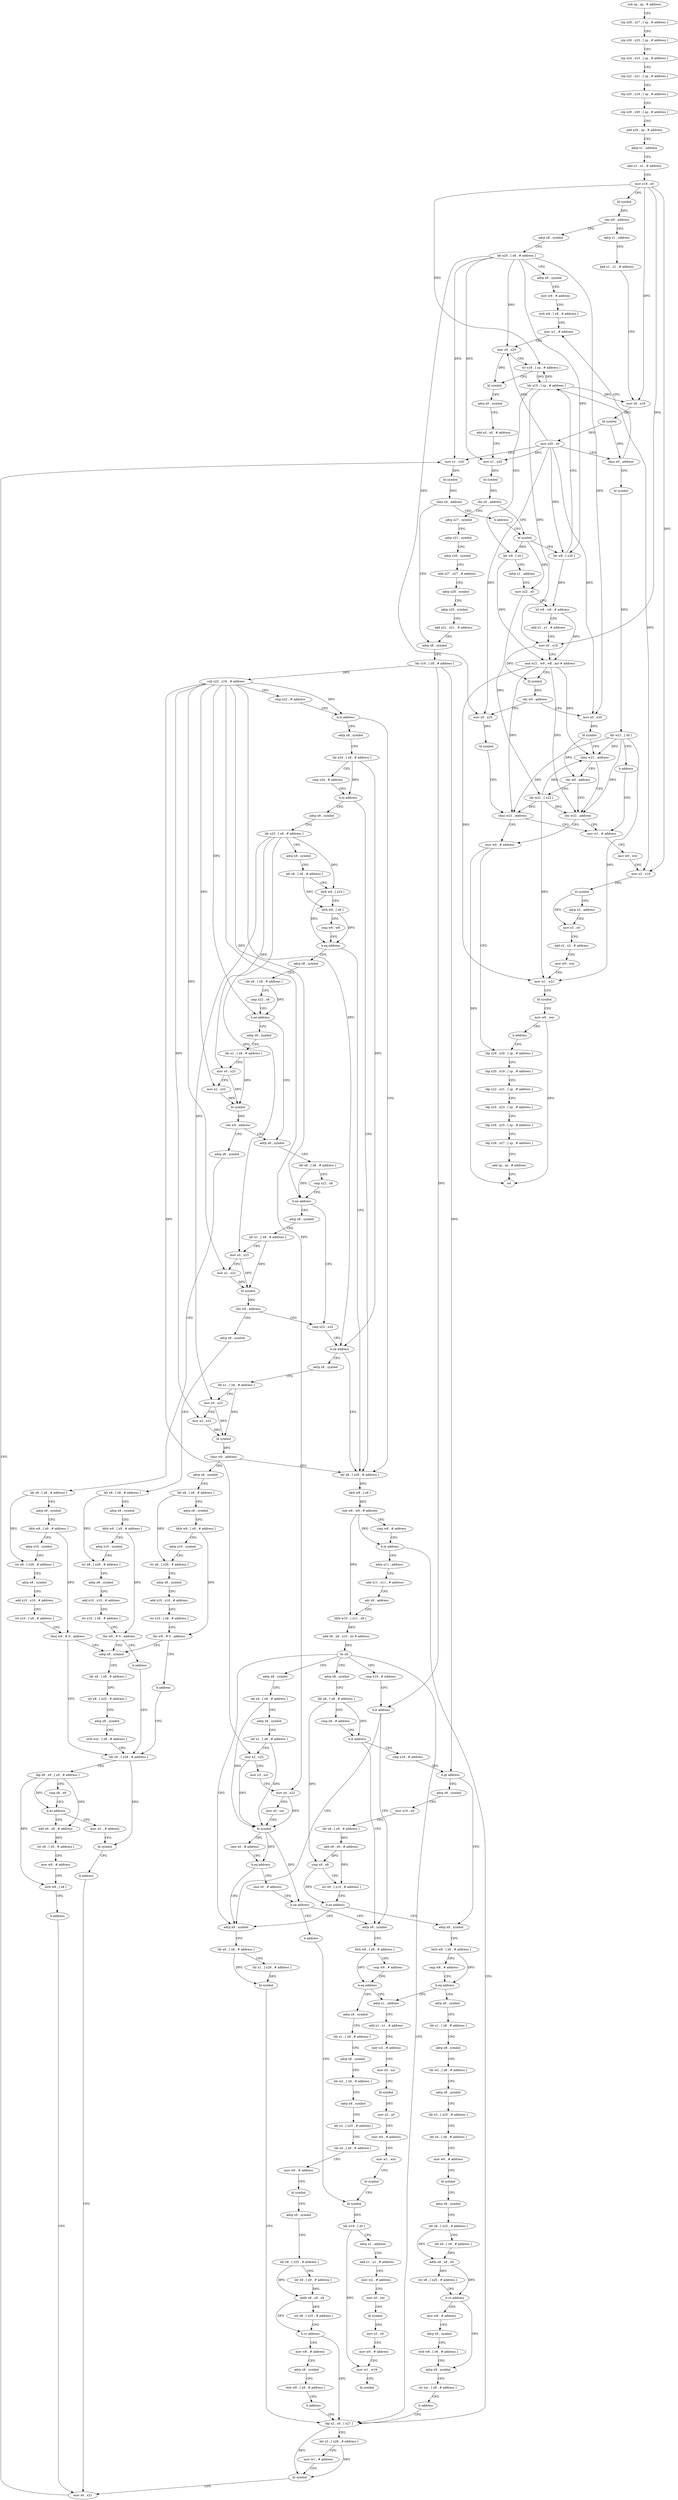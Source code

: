 digraph "func" {
"4203580" [label = "sub sp , sp , # address" ]
"4203584" [label = "stp x28 , x27 , [ sp , # address ]" ]
"4203588" [label = "stp x26 , x25 , [ sp , # address ]" ]
"4203592" [label = "stp x24 , x23 , [ sp , # address ]" ]
"4203596" [label = "stp x22 , x21 , [ sp , # address ]" ]
"4203600" [label = "stp x20 , x19 , [ sp , # address ]" ]
"4203604" [label = "stp x29 , x30 , [ sp , # address ]" ]
"4203608" [label = "add x29 , sp , # address" ]
"4203612" [label = "adrp x1 , address" ]
"4203616" [label = "add x1 , x1 , # address" ]
"4203620" [label = "mov x19 , x0" ]
"4203624" [label = "bl symbol" ]
"4203628" [label = "cbz w0 , address" ]
"4203668" [label = "adrp x8 , symbol" ]
"4203632" [label = "adrp x1 , address" ]
"4203672" [label = "ldr x20 , [ x8 , # address ]" ]
"4203676" [label = "adrp x8 , symbol" ]
"4203680" [label = "mov w9 , # address" ]
"4203684" [label = "strb w9 , [ x8 , # address ]" ]
"4203688" [label = "mov w1 , # address" ]
"4203636" [label = "add x1 , x1 , # address" ]
"4203640" [label = "mov x0 , x19" ]
"4203644" [label = "bl symbol" ]
"4203648" [label = "mov x20 , x0" ]
"4203652" [label = "cbnz x0 , address" ]
"4203656" [label = "bl symbol" ]
"4204532" [label = "bl symbol" ]
"4204536" [label = "ldr w8 , [ x20 ]" ]
"4204540" [label = "ldr x19 , [ sp , # address ]" ]
"4204544" [label = "ldr w9 , [ x0 ]" ]
"4204548" [label = "adrp x1 , address" ]
"4204552" [label = "mov x22 , x0" ]
"4204556" [label = "lsl w8 , w8 , # address" ]
"4204560" [label = "add x1 , x1 , # address" ]
"4204564" [label = "mov x0 , x19" ]
"4204568" [label = "and w21 , w9 , w8 , asr # address" ]
"4204572" [label = "bl symbol" ]
"4204576" [label = "cbz w0 , address" ]
"4204652" [label = "mov x0 , x20" ]
"4204580" [label = "mov x0 , x20" ]
"4203724" [label = "adrp x27 , symbol" ]
"4203728" [label = "adrp x21 , symbol" ]
"4203732" [label = "adrp x26 , symbol" ]
"4203736" [label = "add x27 , x27 , # address" ]
"4203740" [label = "adrp x28 , symbol" ]
"4203744" [label = "adrp x25 , symbol" ]
"4203748" [label = "add x21 , x21 , # address" ]
"4203752" [label = "adrp x8 , symbol" ]
"4203692" [label = "mov x0 , x20" ]
"4203696" [label = "str x19 , [ sp , # address ]" ]
"4203700" [label = "bl symbol" ]
"4203704" [label = "adrp x0 , symbol" ]
"4203708" [label = "add x0 , x0 , # address" ]
"4203712" [label = "mov x1 , x20" ]
"4203716" [label = "bl symbol" ]
"4203720" [label = "cbz x0 , address" ]
"4203660" [label = "ldr w21 , [ x0 ]" ]
"4203664" [label = "b address" ]
"4204604" [label = "mov w1 , # address" ]
"4204656" [label = "bl symbol" ]
"4204660" [label = "cbnz w21 , address" ]
"4204664" [label = "mov w0 , # address" ]
"4204584" [label = "bl symbol" ]
"4204588" [label = "cbnz w21 , address" ]
"4204600" [label = "cbz w21 , address" ]
"4204592" [label = "cbz w0 , address" ]
"4203820" [label = "ldr x8 , [ x26 , # address ]" ]
"4203824" [label = "ldrb w8 , [ x8 ]" ]
"4203828" [label = "sub w8 , w8 , # address" ]
"4203832" [label = "cmp w8 , # address" ]
"4203836" [label = "b.hi address" ]
"4204344" [label = "ldp x2 , x0 , [ x27 ]" ]
"4203840" [label = "adrp x11 , address" ]
"4203772" [label = "adrp x8 , symbol" ]
"4203776" [label = "ldr x24 , [ x8 , # address ]" ]
"4203780" [label = "cmp x24 , # address" ]
"4203784" [label = "b.lo address" ]
"4203788" [label = "adrp x8 , symbol" ]
"4204608" [label = "mov w0 , wzr" ]
"4204612" [label = "mov x2 , x19" ]
"4204616" [label = "bl symbol" ]
"4204620" [label = "adrp x2 , address" ]
"4204624" [label = "mov x3 , x0" ]
"4204628" [label = "add x2 , x2 , # address" ]
"4204632" [label = "mov w0 , wzr" ]
"4204636" [label = "mov w1 , w21" ]
"4204640" [label = "bl symbol" ]
"4204644" [label = "mov w0 , wzr" ]
"4204648" [label = "b address" ]
"4204668" [label = "ldp x29 , x30 , [ sp , # address ]" ]
"4204596" [label = "ldr w21 , [ x22 ]" ]
"4204348" [label = "ldr x3 , [ x28 , # address ]" ]
"4204352" [label = "mov w1 , # address" ]
"4204356" [label = "bl symbol" ]
"4204360" [label = "mov x0 , x21" ]
"4203844" [label = "add x11 , x11 , # address" ]
"4203848" [label = "adr x9 , address" ]
"4203852" [label = "ldrb w10 , [ x11 , x8 ]" ]
"4203856" [label = "add x9 , x9 , x10 , lsl # address" ]
"4203860" [label = "br x9" ]
"4203864" [label = "adrp x8 , symbol" ]
"4204172" [label = "adrp x8 , symbol" ]
"4204228" [label = "cmp x19 , # address" ]
"4204328" [label = "adrp x8 , symbol" ]
"4203792" [label = "ldr x23 , [ x8 , # address ]" ]
"4203796" [label = "adrp x8 , symbol" ]
"4203800" [label = "ldr x8 , [ x8 , # address ]" ]
"4203804" [label = "ldrh w9 , [ x23 ]" ]
"4203808" [label = "ldrh w8 , [ x8 ]" ]
"4203812" [label = "cmp w9 , w8" ]
"4203816" [label = "b.eq address" ]
"4204016" [label = "adrp x8 , symbol" ]
"4204672" [label = "ldp x20 , x19 , [ sp , # address ]" ]
"4204676" [label = "ldp x22 , x21 , [ sp , # address ]" ]
"4204680" [label = "ldp x24 , x23 , [ sp , # address ]" ]
"4204684" [label = "ldp x26 , x25 , [ sp , # address ]" ]
"4204688" [label = "ldp x28 , x27 , [ sp , # address ]" ]
"4204692" [label = "add sp , sp , # address" ]
"4204696" [label = "ret" ]
"4203756" [label = "ldr x19 , [ x8 , # address ]" ]
"4203760" [label = "sub x22 , x19 , # address" ]
"4203764" [label = "cmp x22 , # address" ]
"4203768" [label = "b.lo address" ]
"4204376" [label = "b address" ]
"4203868" [label = "ldr x8 , [ x8 , # address ]" ]
"4203872" [label = "cmp x8 , # address" ]
"4203876" [label = "b.lt address" ]
"4204236" [label = "adrp x8 , symbol" ]
"4203880" [label = "cmp x19 , # address" ]
"4204176" [label = "ldr x0 , [ x8 , # address ]" ]
"4204180" [label = "adrp x8 , symbol" ]
"4204184" [label = "ldr x1 , [ x8 , # address ]" ]
"4204188" [label = "mov x2 , x22" ]
"4204192" [label = "mov x3 , xzr" ]
"4204196" [label = "mov x4 , x22" ]
"4204200" [label = "mov x5 , xzr" ]
"4204204" [label = "bl symbol" ]
"4204208" [label = "cmn x0 , # address" ]
"4204212" [label = "b.eq address" ]
"4204216" [label = "cmn x0 , # address" ]
"4204232" [label = "b.lt address" ]
"4204332" [label = "ldr x0 , [ x8 , # address ]" ]
"4204336" [label = "ldr x1 , [ x28 , # address ]" ]
"4204340" [label = "bl symbol" ]
"4204020" [label = "ldr x8 , [ x8 , # address ]" ]
"4204024" [label = "cmp x22 , x8" ]
"4204028" [label = "b.ne address" ]
"4204056" [label = "adrp x8 , symbol" ]
"4204032" [label = "adrp x8 , symbol" ]
"4204240" [label = "ldrb w8 , [ x8 , # address ]" ]
"4204244" [label = "cmp w8 , # address" ]
"4204248" [label = "b.eq address" ]
"4204700" [label = "adrp x1 , address" ]
"4204252" [label = "adrp x8 , symbol" ]
"4203884" [label = "b.gt address" ]
"4203916" [label = "adrp x8 , symbol" ]
"4203888" [label = "adrp x9 , symbol" ]
"4204220" [label = "b.ne address" ]
"4204224" [label = "b address" ]
"4204060" [label = "ldr x8 , [ x8 , # address ]" ]
"4204064" [label = "cmp x22 , x8" ]
"4204068" [label = "b.ne address" ]
"4204096" [label = "cmp x22 , x24" ]
"4204072" [label = "adrp x8 , symbol" ]
"4204036" [label = "ldr x1 , [ x8 , # address ]" ]
"4204040" [label = "mov x0 , x23" ]
"4204044" [label = "mov x2 , x22" ]
"4204048" [label = "bl symbol" ]
"4204052" [label = "cbz w0 , address" ]
"4204380" [label = "adrp x8 , symbol" ]
"4204704" [label = "add x1 , x1 , # address" ]
"4204708" [label = "mov w2 , # address" ]
"4204712" [label = "mov x0 , xzr" ]
"4204716" [label = "bl symbol" ]
"4204720" [label = "mov x2 , x0" ]
"4204724" [label = "mov w0 , # address" ]
"4204728" [label = "mov w1 , wzr" ]
"4204732" [label = "bl symbol" ]
"4204736" [label = "bl symbol" ]
"4204256" [label = "ldr x1 , [ x8 , # address ]" ]
"4204260" [label = "adrp x8 , symbol" ]
"4204264" [label = "ldr w2 , [ x8 , # address ]" ]
"4204268" [label = "adrp x8 , symbol" ]
"4204272" [label = "ldr x3 , [ x25 , # address ]" ]
"4204276" [label = "ldr x4 , [ x8 , # address ]" ]
"4204280" [label = "mov w0 , # address" ]
"4204284" [label = "bl symbol" ]
"4204288" [label = "adrp x9 , symbol" ]
"4204292" [label = "ldr x8 , [ x25 , # address ]" ]
"4204296" [label = "ldr x9 , [ x9 , # address ]" ]
"4204300" [label = "adds x8 , x8 , x9" ]
"4204304" [label = "str x8 , [ x25 , # address ]" ]
"4204308" [label = "b.vc address" ]
"4204312" [label = "mov w8 , # address" ]
"4203920" [label = "ldrb w8 , [ x8 , # address ]" ]
"4203924" [label = "cmp w8 , # address" ]
"4203928" [label = "b.eq address" ]
"4203932" [label = "adrp x8 , symbol" ]
"4203892" [label = "mov x10 , x9" ]
"4203896" [label = "ldr x9 , [ x9 , # address ]" ]
"4203900" [label = "add x9 , x9 , # address" ]
"4203904" [label = "cmp x9 , x8" ]
"4203908" [label = "str x9 , [ x10 , # address ]" ]
"4203912" [label = "b.ne address" ]
"4204100" [label = "b.ne address" ]
"4204104" [label = "adrp x8 , symbol" ]
"4204076" [label = "ldr x1 , [ x8 , # address ]" ]
"4204080" [label = "mov x0 , x23" ]
"4204084" [label = "mov x2 , x22" ]
"4204088" [label = "bl symbol" ]
"4204092" [label = "cbz w0 , address" ]
"4204476" [label = "adrp x8 , symbol" ]
"4204384" [label = "ldr x8 , [ x8 , # address ]" ]
"4204388" [label = "adrp x9 , symbol" ]
"4204392" [label = "ldrb w9 , [ x9 , # address ]" ]
"4204396" [label = "adrp x10 , symbol" ]
"4204400" [label = "str x8 , [ x26 , # address ]" ]
"4204404" [label = "adrp x8 , symbol" ]
"4204408" [label = "add x10 , x10 , # address" ]
"4204412" [label = "str x10 , [ x8 , # address ]" ]
"4204416" [label = "tbnz w9 , # 0 , address" ]
"4204440" [label = "ldr x0 , [ x28 , # address ]" ]
"4204420" [label = "adrp x8 , symbol" ]
"4204316" [label = "adrp x9 , symbol" ]
"4204320" [label = "strb w8 , [ x9 , # address ]" ]
"4204324" [label = "b address" ]
"4203936" [label = "ldr x1 , [ x8 , # address ]" ]
"4203940" [label = "adrp x8 , symbol" ]
"4203944" [label = "ldr w2 , [ x8 , # address ]" ]
"4203948" [label = "adrp x8 , symbol" ]
"4203952" [label = "ldr x3 , [ x25 , # address ]" ]
"4203956" [label = "ldr x4 , [ x8 , # address ]" ]
"4203960" [label = "mov w0 , # address" ]
"4203964" [label = "bl symbol" ]
"4203968" [label = "adrp x9 , symbol" ]
"4203972" [label = "ldr x8 , [ x25 , # address ]" ]
"4203976" [label = "ldr x9 , [ x9 , # address ]" ]
"4203980" [label = "adds x8 , x8 , x9" ]
"4203984" [label = "str x8 , [ x25 , # address ]" ]
"4203988" [label = "b.vc address" ]
"4204004" [label = "adrp x8 , symbol" ]
"4203992" [label = "mov w8 , # address" ]
"4204740" [label = "ldr w19 , [ x0 ]" ]
"4204744" [label = "adrp x1 , address" ]
"4204748" [label = "add x1 , x1 , # address" ]
"4204752" [label = "mov w2 , # address" ]
"4204756" [label = "mov x0 , xzr" ]
"4204760" [label = "bl symbol" ]
"4204764" [label = "mov x2 , x0" ]
"4204768" [label = "mov w0 , # address" ]
"4204772" [label = "mov w1 , w19" ]
"4204776" [label = "bl symbol" ]
"4204108" [label = "ldr x1 , [ x8 , # address ]" ]
"4204112" [label = "mov x0 , x23" ]
"4204116" [label = "mov x2 , x22" ]
"4204120" [label = "bl symbol" ]
"4204124" [label = "cbnz w0 , address" ]
"4204128" [label = "adrp x8 , symbol" ]
"4204480" [label = "ldr x8 , [ x8 , # address ]" ]
"4204484" [label = "adrp x9 , symbol" ]
"4204488" [label = "ldrb w9 , [ x9 , # address ]" ]
"4204492" [label = "adrp x10 , symbol" ]
"4204496" [label = "str x8 , [ x26 , # address ]" ]
"4204500" [label = "adrp x8 , symbol" ]
"4204504" [label = "add x10 , x10 , # address" ]
"4204508" [label = "str x10 , [ x8 , # address ]" ]
"4204512" [label = "tbz w9 , # 0 , address" ]
"4204516" [label = "b address" ]
"4204444" [label = "ldp x8 , x9 , [ x0 , # address ]" ]
"4204448" [label = "cmp x8 , x9" ]
"4204452" [label = "b.hs address" ]
"4204520" [label = "mov w1 , # address" ]
"4204456" [label = "add x9 , x8 , # address" ]
"4204424" [label = "ldr x8 , [ x8 , # address ]" ]
"4204428" [label = "str x8 , [ x25 , # address ]" ]
"4204432" [label = "adrp x8 , symbol" ]
"4204436" [label = "strb wzr , [ x8 , # address ]" ]
"4204008" [label = "str xzr , [ x8 , # address ]" ]
"4204012" [label = "b address" ]
"4203996" [label = "adrp x9 , symbol" ]
"4204000" [label = "strb w8 , [ x9 , # address ]" ]
"4204132" [label = "ldr x8 , [ x8 , # address ]" ]
"4204136" [label = "adrp x9 , symbol" ]
"4204140" [label = "ldrb w9 , [ x9 , # address ]" ]
"4204144" [label = "adrp x10 , symbol" ]
"4204148" [label = "str x8 , [ x26 , # address ]" ]
"4204152" [label = "adrp x8 , symbol" ]
"4204156" [label = "add x10 , x10 , # address" ]
"4204160" [label = "str x10 , [ x8 , # address ]" ]
"4204164" [label = "tbz w9 , # 0 , address" ]
"4204168" [label = "b address" ]
"4204524" [label = "bl symbol" ]
"4204528" [label = "b address" ]
"4204460" [label = "str x9 , [ x0 , # address ]" ]
"4204464" [label = "mov w9 , # address" ]
"4204468" [label = "strb w9 , [ x8 ]" ]
"4204472" [label = "b address" ]
"4204364" [label = "mov x1 , x20" ]
"4204368" [label = "bl symbol" ]
"4204372" [label = "cbnz x0 , address" ]
"4203580" -> "4203584" [ label = "CFG" ]
"4203584" -> "4203588" [ label = "CFG" ]
"4203588" -> "4203592" [ label = "CFG" ]
"4203592" -> "4203596" [ label = "CFG" ]
"4203596" -> "4203600" [ label = "CFG" ]
"4203600" -> "4203604" [ label = "CFG" ]
"4203604" -> "4203608" [ label = "CFG" ]
"4203608" -> "4203612" [ label = "CFG" ]
"4203612" -> "4203616" [ label = "CFG" ]
"4203616" -> "4203620" [ label = "CFG" ]
"4203620" -> "4203624" [ label = "CFG" ]
"4203620" -> "4203640" [ label = "DFG" ]
"4203620" -> "4203696" [ label = "DFG" ]
"4203620" -> "4204564" [ label = "DFG" ]
"4203620" -> "4204612" [ label = "DFG" ]
"4203624" -> "4203628" [ label = "DFG" ]
"4203628" -> "4203668" [ label = "CFG" ]
"4203628" -> "4203632" [ label = "CFG" ]
"4203668" -> "4203672" [ label = "CFG" ]
"4203632" -> "4203636" [ label = "CFG" ]
"4203672" -> "4203676" [ label = "CFG" ]
"4203672" -> "4203692" [ label = "DFG" ]
"4203672" -> "4203712" [ label = "DFG" ]
"4203672" -> "4204536" [ label = "DFG" ]
"4203672" -> "4204652" [ label = "DFG" ]
"4203672" -> "4204580" [ label = "DFG" ]
"4203672" -> "4204364" [ label = "DFG" ]
"4203676" -> "4203680" [ label = "CFG" ]
"4203680" -> "4203684" [ label = "CFG" ]
"4203684" -> "4203688" [ label = "CFG" ]
"4203688" -> "4203692" [ label = "CFG" ]
"4203636" -> "4203640" [ label = "CFG" ]
"4203640" -> "4203644" [ label = "DFG" ]
"4203644" -> "4203648" [ label = "DFG" ]
"4203644" -> "4203652" [ label = "DFG" ]
"4203648" -> "4203652" [ label = "CFG" ]
"4203648" -> "4203692" [ label = "DFG" ]
"4203648" -> "4203712" [ label = "DFG" ]
"4203648" -> "4204536" [ label = "DFG" ]
"4203648" -> "4204652" [ label = "DFG" ]
"4203648" -> "4204580" [ label = "DFG" ]
"4203648" -> "4204364" [ label = "DFG" ]
"4203652" -> "4203688" [ label = "CFG" ]
"4203652" -> "4203656" [ label = "CFG" ]
"4203656" -> "4203660" [ label = "DFG" ]
"4204532" -> "4204536" [ label = "CFG" ]
"4204532" -> "4204544" [ label = "DFG" ]
"4204532" -> "4204552" [ label = "DFG" ]
"4204536" -> "4204540" [ label = "CFG" ]
"4204536" -> "4204556" [ label = "DFG" ]
"4204540" -> "4204544" [ label = "CFG" ]
"4204540" -> "4203640" [ label = "DFG" ]
"4204540" -> "4203696" [ label = "DFG" ]
"4204540" -> "4204564" [ label = "DFG" ]
"4204540" -> "4204612" [ label = "DFG" ]
"4204544" -> "4204548" [ label = "CFG" ]
"4204544" -> "4204568" [ label = "DFG" ]
"4204548" -> "4204552" [ label = "CFG" ]
"4204552" -> "4204556" [ label = "CFG" ]
"4204552" -> "4204596" [ label = "DFG" ]
"4204556" -> "4204560" [ label = "CFG" ]
"4204556" -> "4204568" [ label = "DFG" ]
"4204560" -> "4204564" [ label = "CFG" ]
"4204564" -> "4204568" [ label = "CFG" ]
"4204564" -> "4204572" [ label = "DFG" ]
"4204568" -> "4204572" [ label = "CFG" ]
"4204568" -> "4204636" [ label = "DFG" ]
"4204568" -> "4204660" [ label = "DFG" ]
"4204568" -> "4204588" [ label = "DFG" ]
"4204568" -> "4204600" [ label = "DFG" ]
"4204572" -> "4204576" [ label = "DFG" ]
"4204576" -> "4204652" [ label = "CFG" ]
"4204576" -> "4204580" [ label = "CFG" ]
"4204652" -> "4204656" [ label = "DFG" ]
"4204580" -> "4204584" [ label = "DFG" ]
"4203724" -> "4203728" [ label = "CFG" ]
"4203728" -> "4203732" [ label = "CFG" ]
"4203732" -> "4203736" [ label = "CFG" ]
"4203736" -> "4203740" [ label = "CFG" ]
"4203740" -> "4203744" [ label = "CFG" ]
"4203744" -> "4203748" [ label = "CFG" ]
"4203748" -> "4203752" [ label = "CFG" ]
"4203752" -> "4203756" [ label = "CFG" ]
"4203692" -> "4203696" [ label = "CFG" ]
"4203692" -> "4203700" [ label = "DFG" ]
"4203696" -> "4203700" [ label = "CFG" ]
"4203696" -> "4204540" [ label = "DFG" ]
"4203700" -> "4203704" [ label = "CFG" ]
"4203704" -> "4203708" [ label = "CFG" ]
"4203708" -> "4203712" [ label = "CFG" ]
"4203712" -> "4203716" [ label = "DFG" ]
"4203716" -> "4203720" [ label = "DFG" ]
"4203720" -> "4204532" [ label = "CFG" ]
"4203720" -> "4203724" [ label = "CFG" ]
"4203660" -> "4203664" [ label = "CFG" ]
"4203660" -> "4204636" [ label = "DFG" ]
"4203660" -> "4204660" [ label = "DFG" ]
"4203660" -> "4204588" [ label = "DFG" ]
"4203660" -> "4204600" [ label = "DFG" ]
"4203664" -> "4204604" [ label = "CFG" ]
"4204604" -> "4204608" [ label = "CFG" ]
"4204656" -> "4204660" [ label = "CFG" ]
"4204660" -> "4204604" [ label = "CFG" ]
"4204660" -> "4204664" [ label = "CFG" ]
"4204664" -> "4204668" [ label = "CFG" ]
"4204664" -> "4204696" [ label = "DFG" ]
"4204584" -> "4204588" [ label = "CFG" ]
"4204584" -> "4204592" [ label = "DFG" ]
"4204588" -> "4204600" [ label = "CFG" ]
"4204588" -> "4204592" [ label = "CFG" ]
"4204600" -> "4204664" [ label = "CFG" ]
"4204600" -> "4204604" [ label = "CFG" ]
"4204592" -> "4204600" [ label = "CFG" ]
"4204592" -> "4204596" [ label = "CFG" ]
"4203820" -> "4203824" [ label = "DFG" ]
"4203824" -> "4203828" [ label = "DFG" ]
"4203828" -> "4203832" [ label = "CFG" ]
"4203828" -> "4203836" [ label = "DFG" ]
"4203828" -> "4203852" [ label = "DFG" ]
"4203832" -> "4203836" [ label = "CFG" ]
"4203836" -> "4204344" [ label = "CFG" ]
"4203836" -> "4203840" [ label = "CFG" ]
"4204344" -> "4204348" [ label = "CFG" ]
"4204344" -> "4204356" [ label = "DFG" ]
"4203840" -> "4203844" [ label = "CFG" ]
"4203772" -> "4203776" [ label = "CFG" ]
"4203776" -> "4203780" [ label = "CFG" ]
"4203776" -> "4203784" [ label = "DFG" ]
"4203776" -> "4204100" [ label = "DFG" ]
"4203780" -> "4203784" [ label = "CFG" ]
"4203784" -> "4203820" [ label = "CFG" ]
"4203784" -> "4203788" [ label = "CFG" ]
"4203788" -> "4203792" [ label = "CFG" ]
"4204608" -> "4204612" [ label = "CFG" ]
"4204612" -> "4204616" [ label = "DFG" ]
"4204616" -> "4204620" [ label = "CFG" ]
"4204616" -> "4204624" [ label = "DFG" ]
"4204620" -> "4204624" [ label = "CFG" ]
"4204624" -> "4204628" [ label = "CFG" ]
"4204628" -> "4204632" [ label = "CFG" ]
"4204632" -> "4204636" [ label = "CFG" ]
"4204636" -> "4204640" [ label = "CFG" ]
"4204640" -> "4204644" [ label = "CFG" ]
"4204644" -> "4204648" [ label = "CFG" ]
"4204644" -> "4204696" [ label = "DFG" ]
"4204648" -> "4204668" [ label = "CFG" ]
"4204668" -> "4204672" [ label = "CFG" ]
"4204596" -> "4204600" [ label = "DFG" ]
"4204596" -> "4204636" [ label = "DFG" ]
"4204596" -> "4204660" [ label = "DFG" ]
"4204596" -> "4204588" [ label = "DFG" ]
"4204348" -> "4204352" [ label = "CFG" ]
"4204348" -> "4204356" [ label = "DFG" ]
"4204352" -> "4204356" [ label = "CFG" ]
"4204356" -> "4204360" [ label = "CFG" ]
"4204360" -> "4204364" [ label = "CFG" ]
"4203844" -> "4203848" [ label = "CFG" ]
"4203848" -> "4203852" [ label = "CFG" ]
"4203852" -> "4203856" [ label = "DFG" ]
"4203856" -> "4203860" [ label = "DFG" ]
"4203860" -> "4203864" [ label = "CFG" ]
"4203860" -> "4204172" [ label = "CFG" ]
"4203860" -> "4204228" [ label = "CFG" ]
"4203860" -> "4204328" [ label = "CFG" ]
"4203860" -> "4204344" [ label = "CFG" ]
"4203864" -> "4203868" [ label = "CFG" ]
"4204172" -> "4204176" [ label = "CFG" ]
"4204228" -> "4204232" [ label = "CFG" ]
"4204328" -> "4204332" [ label = "CFG" ]
"4203792" -> "4203796" [ label = "CFG" ]
"4203792" -> "4203804" [ label = "DFG" ]
"4203792" -> "4204040" [ label = "DFG" ]
"4203792" -> "4204080" [ label = "DFG" ]
"4203792" -> "4204112" [ label = "DFG" ]
"4203796" -> "4203800" [ label = "CFG" ]
"4203800" -> "4203804" [ label = "CFG" ]
"4203800" -> "4203808" [ label = "DFG" ]
"4203804" -> "4203808" [ label = "CFG" ]
"4203804" -> "4203816" [ label = "DFG" ]
"4203808" -> "4203812" [ label = "CFG" ]
"4203808" -> "4203816" [ label = "DFG" ]
"4203812" -> "4203816" [ label = "CFG" ]
"4203816" -> "4204016" [ label = "CFG" ]
"4203816" -> "4203820" [ label = "CFG" ]
"4204016" -> "4204020" [ label = "CFG" ]
"4204672" -> "4204676" [ label = "CFG" ]
"4204676" -> "4204680" [ label = "CFG" ]
"4204680" -> "4204684" [ label = "CFG" ]
"4204684" -> "4204688" [ label = "CFG" ]
"4204688" -> "4204692" [ label = "CFG" ]
"4204692" -> "4204696" [ label = "CFG" ]
"4203756" -> "4203760" [ label = "DFG" ]
"4203756" -> "4204232" [ label = "DFG" ]
"4203756" -> "4203884" [ label = "DFG" ]
"4203760" -> "4203764" [ label = "CFG" ]
"4203760" -> "4203768" [ label = "DFG" ]
"4203760" -> "4204188" [ label = "DFG" ]
"4203760" -> "4204196" [ label = "DFG" ]
"4203760" -> "4204028" [ label = "DFG" ]
"4203760" -> "4204068" [ label = "DFG" ]
"4203760" -> "4204044" [ label = "DFG" ]
"4203760" -> "4204100" [ label = "DFG" ]
"4203760" -> "4204084" [ label = "DFG" ]
"4203760" -> "4204116" [ label = "DFG" ]
"4203764" -> "4203768" [ label = "CFG" ]
"4203768" -> "4203820" [ label = "CFG" ]
"4203768" -> "4203772" [ label = "CFG" ]
"4204376" -> "4204532" [ label = "CFG" ]
"4203868" -> "4203872" [ label = "CFG" ]
"4203868" -> "4203876" [ label = "DFG" ]
"4203868" -> "4203904" [ label = "DFG" ]
"4203872" -> "4203876" [ label = "CFG" ]
"4203876" -> "4204236" [ label = "CFG" ]
"4203876" -> "4203880" [ label = "CFG" ]
"4204236" -> "4204240" [ label = "CFG" ]
"4203880" -> "4203884" [ label = "CFG" ]
"4204176" -> "4204180" [ label = "CFG" ]
"4204176" -> "4204204" [ label = "DFG" ]
"4204180" -> "4204184" [ label = "CFG" ]
"4204184" -> "4204188" [ label = "CFG" ]
"4204184" -> "4204204" [ label = "DFG" ]
"4204188" -> "4204192" [ label = "CFG" ]
"4204188" -> "4204204" [ label = "DFG" ]
"4204192" -> "4204196" [ label = "CFG" ]
"4204196" -> "4204200" [ label = "CFG" ]
"4204196" -> "4204204" [ label = "DFG" ]
"4204200" -> "4204204" [ label = "CFG" ]
"4204204" -> "4204208" [ label = "CFG" ]
"4204204" -> "4204212" [ label = "DFG" ]
"4204204" -> "4204220" [ label = "DFG" ]
"4204208" -> "4204212" [ label = "CFG" ]
"4204212" -> "4204328" [ label = "CFG" ]
"4204212" -> "4204216" [ label = "CFG" ]
"4204216" -> "4204220" [ label = "CFG" ]
"4204232" -> "4204328" [ label = "CFG" ]
"4204232" -> "4204236" [ label = "CFG" ]
"4204332" -> "4204336" [ label = "CFG" ]
"4204332" -> "4204340" [ label = "DFG" ]
"4204336" -> "4204340" [ label = "DFG" ]
"4204340" -> "4204344" [ label = "CFG" ]
"4204020" -> "4204024" [ label = "CFG" ]
"4204020" -> "4204028" [ label = "DFG" ]
"4204024" -> "4204028" [ label = "CFG" ]
"4204028" -> "4204056" [ label = "CFG" ]
"4204028" -> "4204032" [ label = "CFG" ]
"4204056" -> "4204060" [ label = "CFG" ]
"4204032" -> "4204036" [ label = "CFG" ]
"4204240" -> "4204244" [ label = "CFG" ]
"4204240" -> "4204248" [ label = "DFG" ]
"4204244" -> "4204248" [ label = "CFG" ]
"4204248" -> "4204700" [ label = "CFG" ]
"4204248" -> "4204252" [ label = "CFG" ]
"4204700" -> "4204704" [ label = "CFG" ]
"4204252" -> "4204256" [ label = "CFG" ]
"4203884" -> "4203916" [ label = "CFG" ]
"4203884" -> "4203888" [ label = "CFG" ]
"4203916" -> "4203920" [ label = "CFG" ]
"4203888" -> "4203892" [ label = "CFG" ]
"4204220" -> "4204236" [ label = "CFG" ]
"4204220" -> "4204224" [ label = "CFG" ]
"4204224" -> "4204736" [ label = "CFG" ]
"4204060" -> "4204064" [ label = "CFG" ]
"4204060" -> "4204068" [ label = "DFG" ]
"4204064" -> "4204068" [ label = "CFG" ]
"4204068" -> "4204096" [ label = "CFG" ]
"4204068" -> "4204072" [ label = "CFG" ]
"4204096" -> "4204100" [ label = "CFG" ]
"4204072" -> "4204076" [ label = "CFG" ]
"4204036" -> "4204040" [ label = "CFG" ]
"4204036" -> "4204048" [ label = "DFG" ]
"4204040" -> "4204044" [ label = "CFG" ]
"4204040" -> "4204048" [ label = "DFG" ]
"4204044" -> "4204048" [ label = "DFG" ]
"4204048" -> "4204052" [ label = "DFG" ]
"4204052" -> "4204380" [ label = "CFG" ]
"4204052" -> "4204056" [ label = "CFG" ]
"4204380" -> "4204384" [ label = "CFG" ]
"4204704" -> "4204708" [ label = "CFG" ]
"4204708" -> "4204712" [ label = "CFG" ]
"4204712" -> "4204716" [ label = "CFG" ]
"4204716" -> "4204720" [ label = "DFG" ]
"4204720" -> "4204724" [ label = "CFG" ]
"4204724" -> "4204728" [ label = "CFG" ]
"4204728" -> "4204732" [ label = "CFG" ]
"4204732" -> "4204736" [ label = "CFG" ]
"4204736" -> "4204740" [ label = "DFG" ]
"4204256" -> "4204260" [ label = "CFG" ]
"4204260" -> "4204264" [ label = "CFG" ]
"4204264" -> "4204268" [ label = "CFG" ]
"4204268" -> "4204272" [ label = "CFG" ]
"4204272" -> "4204276" [ label = "CFG" ]
"4204276" -> "4204280" [ label = "CFG" ]
"4204280" -> "4204284" [ label = "CFG" ]
"4204284" -> "4204288" [ label = "CFG" ]
"4204288" -> "4204292" [ label = "CFG" ]
"4204292" -> "4204296" [ label = "CFG" ]
"4204292" -> "4204300" [ label = "DFG" ]
"4204296" -> "4204300" [ label = "DFG" ]
"4204300" -> "4204304" [ label = "DFG" ]
"4204300" -> "4204308" [ label = "DFG" ]
"4204304" -> "4204308" [ label = "CFG" ]
"4204308" -> "4204344" [ label = "CFG" ]
"4204308" -> "4204312" [ label = "CFG" ]
"4204312" -> "4204316" [ label = "CFG" ]
"4203920" -> "4203924" [ label = "CFG" ]
"4203920" -> "4203928" [ label = "DFG" ]
"4203924" -> "4203928" [ label = "CFG" ]
"4203928" -> "4204700" [ label = "CFG" ]
"4203928" -> "4203932" [ label = "CFG" ]
"4203932" -> "4203936" [ label = "CFG" ]
"4203892" -> "4203896" [ label = "CFG" ]
"4203896" -> "4203900" [ label = "DFG" ]
"4203900" -> "4203904" [ label = "DFG" ]
"4203900" -> "4203908" [ label = "DFG" ]
"4203904" -> "4203908" [ label = "CFG" ]
"4203904" -> "4203912" [ label = "DFG" ]
"4203908" -> "4203912" [ label = "CFG" ]
"4203912" -> "4204328" [ label = "CFG" ]
"4203912" -> "4203916" [ label = "CFG" ]
"4204100" -> "4203820" [ label = "CFG" ]
"4204100" -> "4204104" [ label = "CFG" ]
"4204104" -> "4204108" [ label = "CFG" ]
"4204076" -> "4204080" [ label = "CFG" ]
"4204076" -> "4204088" [ label = "DFG" ]
"4204080" -> "4204084" [ label = "CFG" ]
"4204080" -> "4204088" [ label = "DFG" ]
"4204084" -> "4204088" [ label = "DFG" ]
"4204088" -> "4204092" [ label = "DFG" ]
"4204092" -> "4204476" [ label = "CFG" ]
"4204092" -> "4204096" [ label = "CFG" ]
"4204476" -> "4204480" [ label = "CFG" ]
"4204384" -> "4204388" [ label = "CFG" ]
"4204384" -> "4204400" [ label = "DFG" ]
"4204388" -> "4204392" [ label = "CFG" ]
"4204392" -> "4204396" [ label = "CFG" ]
"4204392" -> "4204416" [ label = "DFG" ]
"4204396" -> "4204400" [ label = "CFG" ]
"4204400" -> "4204404" [ label = "CFG" ]
"4204404" -> "4204408" [ label = "CFG" ]
"4204408" -> "4204412" [ label = "CFG" ]
"4204412" -> "4204416" [ label = "CFG" ]
"4204416" -> "4204440" [ label = "CFG" ]
"4204416" -> "4204420" [ label = "CFG" ]
"4204440" -> "4204444" [ label = "CFG" ]
"4204440" -> "4204524" [ label = "DFG" ]
"4204420" -> "4204424" [ label = "CFG" ]
"4204316" -> "4204320" [ label = "CFG" ]
"4204320" -> "4204324" [ label = "CFG" ]
"4204324" -> "4204344" [ label = "CFG" ]
"4203936" -> "4203940" [ label = "CFG" ]
"4203940" -> "4203944" [ label = "CFG" ]
"4203944" -> "4203948" [ label = "CFG" ]
"4203948" -> "4203952" [ label = "CFG" ]
"4203952" -> "4203956" [ label = "CFG" ]
"4203956" -> "4203960" [ label = "CFG" ]
"4203960" -> "4203964" [ label = "CFG" ]
"4203964" -> "4203968" [ label = "CFG" ]
"4203968" -> "4203972" [ label = "CFG" ]
"4203972" -> "4203976" [ label = "CFG" ]
"4203972" -> "4203980" [ label = "DFG" ]
"4203976" -> "4203980" [ label = "DFG" ]
"4203980" -> "4203984" [ label = "DFG" ]
"4203980" -> "4203988" [ label = "DFG" ]
"4203984" -> "4203988" [ label = "CFG" ]
"4203988" -> "4204004" [ label = "CFG" ]
"4203988" -> "4203992" [ label = "CFG" ]
"4204004" -> "4204008" [ label = "CFG" ]
"4203992" -> "4203996" [ label = "CFG" ]
"4204740" -> "4204744" [ label = "CFG" ]
"4204740" -> "4204772" [ label = "DFG" ]
"4204744" -> "4204748" [ label = "CFG" ]
"4204748" -> "4204752" [ label = "CFG" ]
"4204752" -> "4204756" [ label = "CFG" ]
"4204756" -> "4204760" [ label = "CFG" ]
"4204760" -> "4204764" [ label = "DFG" ]
"4204764" -> "4204768" [ label = "CFG" ]
"4204768" -> "4204772" [ label = "CFG" ]
"4204772" -> "4204776" [ label = "CFG" ]
"4204108" -> "4204112" [ label = "CFG" ]
"4204108" -> "4204120" [ label = "DFG" ]
"4204112" -> "4204116" [ label = "CFG" ]
"4204112" -> "4204120" [ label = "DFG" ]
"4204116" -> "4204120" [ label = "DFG" ]
"4204120" -> "4204124" [ label = "DFG" ]
"4204124" -> "4203820" [ label = "CFG" ]
"4204124" -> "4204128" [ label = "CFG" ]
"4204128" -> "4204132" [ label = "CFG" ]
"4204480" -> "4204484" [ label = "CFG" ]
"4204480" -> "4204496" [ label = "DFG" ]
"4204484" -> "4204488" [ label = "CFG" ]
"4204488" -> "4204492" [ label = "CFG" ]
"4204488" -> "4204512" [ label = "DFG" ]
"4204492" -> "4204496" [ label = "CFG" ]
"4204496" -> "4204500" [ label = "CFG" ]
"4204500" -> "4204504" [ label = "CFG" ]
"4204504" -> "4204508" [ label = "CFG" ]
"4204508" -> "4204512" [ label = "CFG" ]
"4204512" -> "4204420" [ label = "CFG" ]
"4204512" -> "4204516" [ label = "CFG" ]
"4204516" -> "4204440" [ label = "CFG" ]
"4204444" -> "4204448" [ label = "CFG" ]
"4204444" -> "4204452" [ label = "DFG" ]
"4204444" -> "4204456" [ label = "DFG" ]
"4204444" -> "4204468" [ label = "DFG" ]
"4204448" -> "4204452" [ label = "CFG" ]
"4204452" -> "4204520" [ label = "CFG" ]
"4204452" -> "4204456" [ label = "CFG" ]
"4204520" -> "4204524" [ label = "CFG" ]
"4204456" -> "4204460" [ label = "DFG" ]
"4204424" -> "4204428" [ label = "DFG" ]
"4204428" -> "4204432" [ label = "CFG" ]
"4204432" -> "4204436" [ label = "CFG" ]
"4204436" -> "4204440" [ label = "CFG" ]
"4204008" -> "4204012" [ label = "CFG" ]
"4204012" -> "4204344" [ label = "CFG" ]
"4203996" -> "4204000" [ label = "CFG" ]
"4204000" -> "4204004" [ label = "CFG" ]
"4204132" -> "4204136" [ label = "CFG" ]
"4204132" -> "4204148" [ label = "DFG" ]
"4204136" -> "4204140" [ label = "CFG" ]
"4204140" -> "4204144" [ label = "CFG" ]
"4204140" -> "4204164" [ label = "DFG" ]
"4204144" -> "4204148" [ label = "CFG" ]
"4204148" -> "4204152" [ label = "CFG" ]
"4204152" -> "4204156" [ label = "CFG" ]
"4204156" -> "4204160" [ label = "CFG" ]
"4204160" -> "4204164" [ label = "CFG" ]
"4204164" -> "4204420" [ label = "CFG" ]
"4204164" -> "4204168" [ label = "CFG" ]
"4204168" -> "4204440" [ label = "CFG" ]
"4204524" -> "4204528" [ label = "CFG" ]
"4204528" -> "4204360" [ label = "CFG" ]
"4204460" -> "4204464" [ label = "CFG" ]
"4204464" -> "4204468" [ label = "CFG" ]
"4204468" -> "4204472" [ label = "CFG" ]
"4204472" -> "4204360" [ label = "CFG" ]
"4204364" -> "4204368" [ label = "DFG" ]
"4204368" -> "4204372" [ label = "DFG" ]
"4204372" -> "4203752" [ label = "CFG" ]
"4204372" -> "4204376" [ label = "CFG" ]
}
